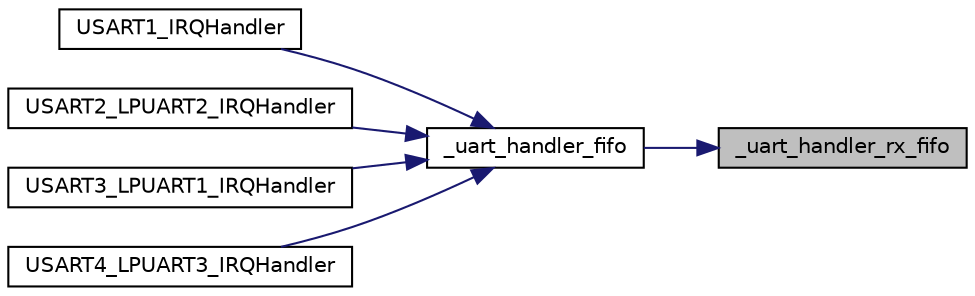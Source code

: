 digraph "_uart_handler_rx_fifo"
{
 // INTERACTIVE_SVG=YES
 // LATEX_PDF_SIZE
  bgcolor="transparent";
  edge [fontname="Helvetica",fontsize="10",labelfontname="Helvetica",labelfontsize="10"];
  node [fontname="Helvetica",fontsize="10",shape=record];
  rankdir="RL";
  Node1 [label="_uart_handler_rx_fifo",height=0.2,width=0.4,color="black", fillcolor="grey75", style="filled", fontcolor="black",tooltip=" "];
  Node1 -> Node2 [dir="back",color="midnightblue",fontsize="10",style="solid",fontname="Helvetica"];
  Node2 [label="_uart_handler_fifo",height=0.2,width=0.4,color="black",URL="$u0xx_2uart__handlers_8c.html#a4f38e659deb4a98bdcffdace3cc1e67a",tooltip=" "];
  Node2 -> Node3 [dir="back",color="midnightblue",fontsize="10",style="solid",fontname="Helvetica"];
  Node3 [label="USART1_IRQHandler",height=0.2,width=0.4,color="black",URL="$u0xx_2uart__handlers_8c.html#a7139cd4baabbbcbab0c1fe6d7d4ae1cc",tooltip=" "];
  Node2 -> Node4 [dir="back",color="midnightblue",fontsize="10",style="solid",fontname="Helvetica"];
  Node4 [label="USART2_LPUART2_IRQHandler",height=0.2,width=0.4,color="black",URL="$u0xx_2uart__handlers_8c.html#ad81f8f5f4eeb37afbe93e95d0727bb73",tooltip=" "];
  Node2 -> Node5 [dir="back",color="midnightblue",fontsize="10",style="solid",fontname="Helvetica"];
  Node5 [label="USART3_LPUART1_IRQHandler",height=0.2,width=0.4,color="black",URL="$u0xx_2uart__handlers_8c.html#a492d1f59d4204ccb4244427b72c6a540",tooltip=" "];
  Node2 -> Node6 [dir="back",color="midnightblue",fontsize="10",style="solid",fontname="Helvetica"];
  Node6 [label="USART4_LPUART3_IRQHandler",height=0.2,width=0.4,color="black",URL="$u0xx_2uart__handlers_8c.html#a3ceed8d959febe9f78eef3c20b3285b8",tooltip=" "];
}
